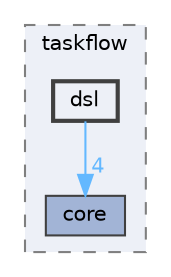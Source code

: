 digraph "external/taskflow/taskflow/dsl"
{
 // LATEX_PDF_SIZE
  bgcolor="transparent";
  edge [fontname=Helvetica,fontsize=10,labelfontname=Helvetica,labelfontsize=10];
  node [fontname=Helvetica,fontsize=10,shape=box,height=0.2,width=0.4];
  compound=true
  subgraph clusterdir_335c31d98076110d53a13c1a0e3daa75 {
    graph [ bgcolor="#edf0f7", pencolor="grey50", label="taskflow", fontname=Helvetica,fontsize=10 style="filled,dashed", URL="dir_335c31d98076110d53a13c1a0e3daa75.html",tooltip=""]
  dir_05f198a734feef971c3a8f6e20443fd8 [label="core", fillcolor="#a2b4d6", color="grey25", style="filled", URL="dir_05f198a734feef971c3a8f6e20443fd8.html",tooltip="taskflow core include dir"];
  dir_f3f5a869bcda04f502b7ed89155aea42 [label="dsl", fillcolor="#edf0f7", color="grey25", style="filled,bold", URL="dir_f3f5a869bcda04f502b7ed89155aea42.html",tooltip=""];
  }
  dir_f3f5a869bcda04f502b7ed89155aea42->dir_05f198a734feef971c3a8f6e20443fd8 [headlabel="4", labeldistance=1.5 headhref="dir_000221_000166.html" href="dir_000221_000166.html" color="steelblue1" fontcolor="steelblue1"];
}
